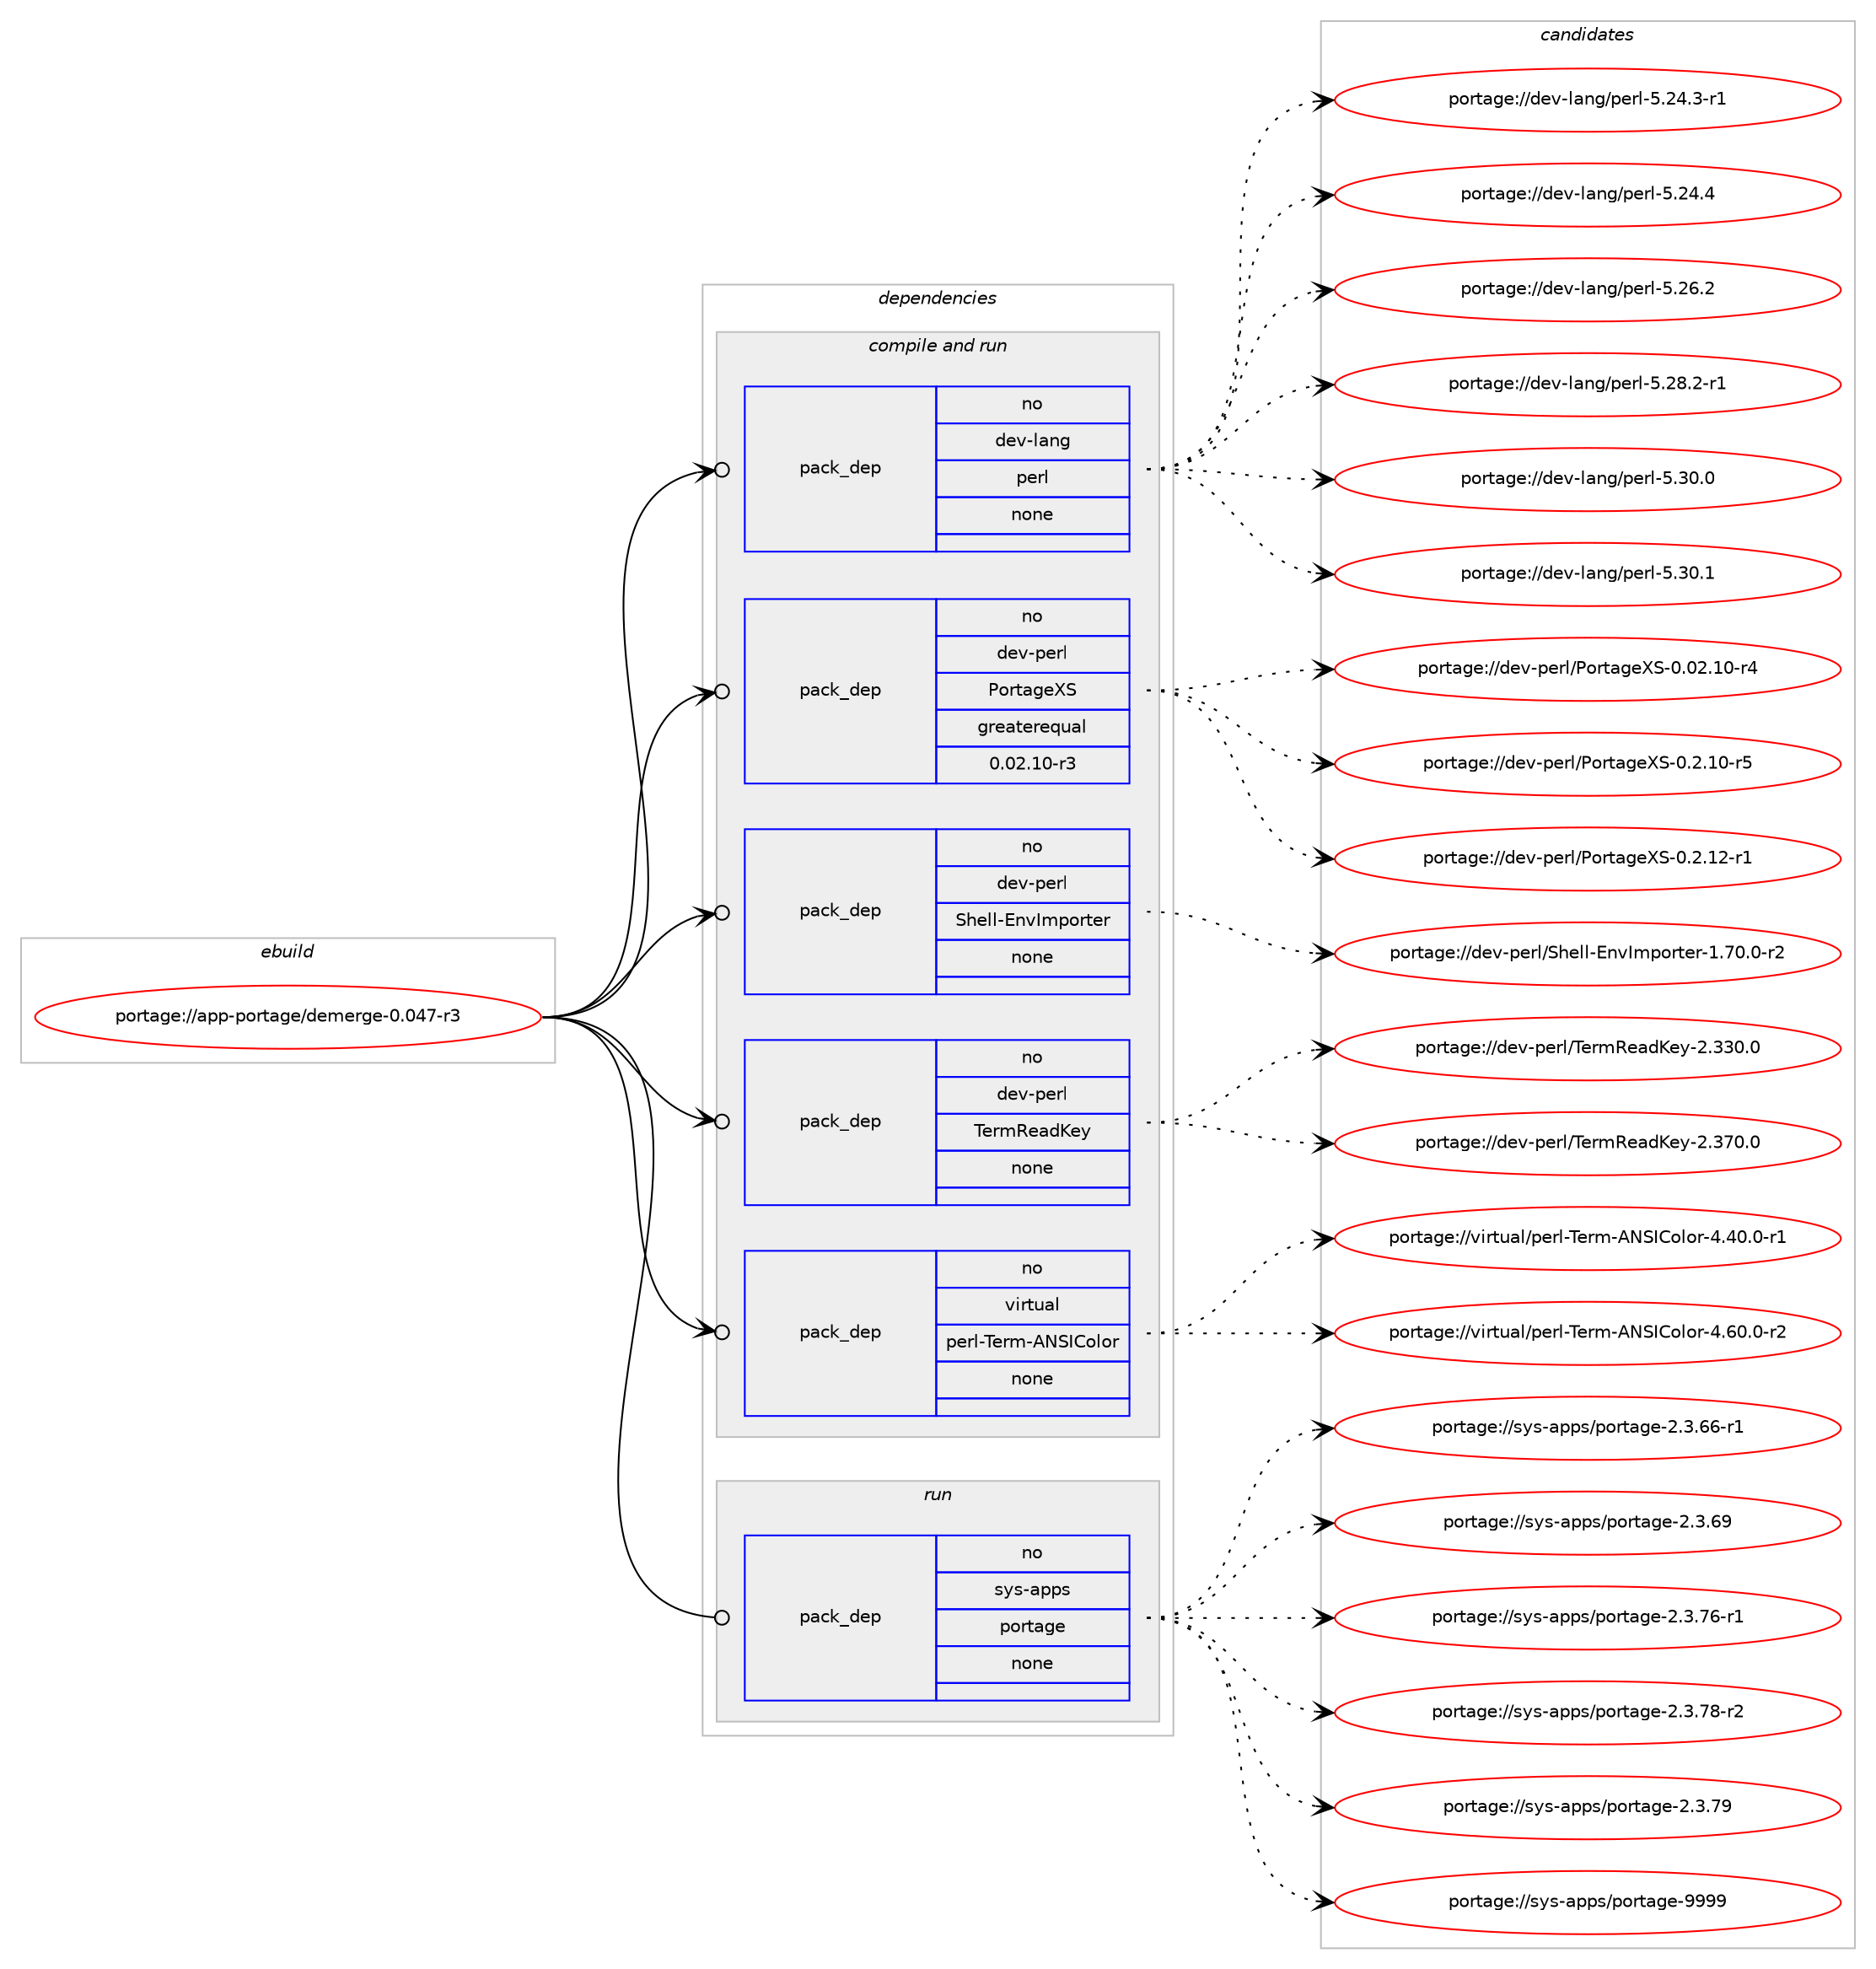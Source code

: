 digraph prolog {

# *************
# Graph options
# *************

newrank=true;
concentrate=true;
compound=true;
graph [rankdir=LR,fontname=Helvetica,fontsize=10,ranksep=1.5];#, ranksep=2.5, nodesep=0.2];
edge  [arrowhead=vee];
node  [fontname=Helvetica,fontsize=10];

# **********
# The ebuild
# **********

subgraph cluster_leftcol {
color=gray;
rank=same;
label=<<i>ebuild</i>>;
id [label="portage://app-portage/demerge-0.047-r3", color=red, width=4, href="../app-portage/demerge-0.047-r3.svg"];
}

# ****************
# The dependencies
# ****************

subgraph cluster_midcol {
color=gray;
label=<<i>dependencies</i>>;
subgraph cluster_compile {
fillcolor="#eeeeee";
style=filled;
label=<<i>compile</i>>;
}
subgraph cluster_compileandrun {
fillcolor="#eeeeee";
style=filled;
label=<<i>compile and run</i>>;
subgraph pack29937 {
dependency40461 [label=<<TABLE BORDER="0" CELLBORDER="1" CELLSPACING="0" CELLPADDING="4" WIDTH="220"><TR><TD ROWSPAN="6" CELLPADDING="30">pack_dep</TD></TR><TR><TD WIDTH="110">no</TD></TR><TR><TD>dev-lang</TD></TR><TR><TD>perl</TD></TR><TR><TD>none</TD></TR><TR><TD></TD></TR></TABLE>>, shape=none, color=blue];
}
id:e -> dependency40461:w [weight=20,style="solid",arrowhead="odotvee"];
subgraph pack29938 {
dependency40462 [label=<<TABLE BORDER="0" CELLBORDER="1" CELLSPACING="0" CELLPADDING="4" WIDTH="220"><TR><TD ROWSPAN="6" CELLPADDING="30">pack_dep</TD></TR><TR><TD WIDTH="110">no</TD></TR><TR><TD>dev-perl</TD></TR><TR><TD>PortageXS</TD></TR><TR><TD>greaterequal</TD></TR><TR><TD>0.02.10-r3</TD></TR></TABLE>>, shape=none, color=blue];
}
id:e -> dependency40462:w [weight=20,style="solid",arrowhead="odotvee"];
subgraph pack29939 {
dependency40463 [label=<<TABLE BORDER="0" CELLBORDER="1" CELLSPACING="0" CELLPADDING="4" WIDTH="220"><TR><TD ROWSPAN="6" CELLPADDING="30">pack_dep</TD></TR><TR><TD WIDTH="110">no</TD></TR><TR><TD>dev-perl</TD></TR><TR><TD>Shell-EnvImporter</TD></TR><TR><TD>none</TD></TR><TR><TD></TD></TR></TABLE>>, shape=none, color=blue];
}
id:e -> dependency40463:w [weight=20,style="solid",arrowhead="odotvee"];
subgraph pack29940 {
dependency40464 [label=<<TABLE BORDER="0" CELLBORDER="1" CELLSPACING="0" CELLPADDING="4" WIDTH="220"><TR><TD ROWSPAN="6" CELLPADDING="30">pack_dep</TD></TR><TR><TD WIDTH="110">no</TD></TR><TR><TD>dev-perl</TD></TR><TR><TD>TermReadKey</TD></TR><TR><TD>none</TD></TR><TR><TD></TD></TR></TABLE>>, shape=none, color=blue];
}
id:e -> dependency40464:w [weight=20,style="solid",arrowhead="odotvee"];
subgraph pack29941 {
dependency40465 [label=<<TABLE BORDER="0" CELLBORDER="1" CELLSPACING="0" CELLPADDING="4" WIDTH="220"><TR><TD ROWSPAN="6" CELLPADDING="30">pack_dep</TD></TR><TR><TD WIDTH="110">no</TD></TR><TR><TD>virtual</TD></TR><TR><TD>perl-Term-ANSIColor</TD></TR><TR><TD>none</TD></TR><TR><TD></TD></TR></TABLE>>, shape=none, color=blue];
}
id:e -> dependency40465:w [weight=20,style="solid",arrowhead="odotvee"];
}
subgraph cluster_run {
fillcolor="#eeeeee";
style=filled;
label=<<i>run</i>>;
subgraph pack29942 {
dependency40466 [label=<<TABLE BORDER="0" CELLBORDER="1" CELLSPACING="0" CELLPADDING="4" WIDTH="220"><TR><TD ROWSPAN="6" CELLPADDING="30">pack_dep</TD></TR><TR><TD WIDTH="110">no</TD></TR><TR><TD>sys-apps</TD></TR><TR><TD>portage</TD></TR><TR><TD>none</TD></TR><TR><TD></TD></TR></TABLE>>, shape=none, color=blue];
}
id:e -> dependency40466:w [weight=20,style="solid",arrowhead="odot"];
}
}

# **************
# The candidates
# **************

subgraph cluster_choices {
rank=same;
color=gray;
label=<<i>candidates</i>>;

subgraph choice29937 {
color=black;
nodesep=1;
choiceportage100101118451089711010347112101114108455346505246514511449 [label="portage://dev-lang/perl-5.24.3-r1", color=red, width=4,href="../dev-lang/perl-5.24.3-r1.svg"];
choiceportage10010111845108971101034711210111410845534650524652 [label="portage://dev-lang/perl-5.24.4", color=red, width=4,href="../dev-lang/perl-5.24.4.svg"];
choiceportage10010111845108971101034711210111410845534650544650 [label="portage://dev-lang/perl-5.26.2", color=red, width=4,href="../dev-lang/perl-5.26.2.svg"];
choiceportage100101118451089711010347112101114108455346505646504511449 [label="portage://dev-lang/perl-5.28.2-r1", color=red, width=4,href="../dev-lang/perl-5.28.2-r1.svg"];
choiceportage10010111845108971101034711210111410845534651484648 [label="portage://dev-lang/perl-5.30.0", color=red, width=4,href="../dev-lang/perl-5.30.0.svg"];
choiceportage10010111845108971101034711210111410845534651484649 [label="portage://dev-lang/perl-5.30.1", color=red, width=4,href="../dev-lang/perl-5.30.1.svg"];
dependency40461:e -> choiceportage100101118451089711010347112101114108455346505246514511449:w [style=dotted,weight="100"];
dependency40461:e -> choiceportage10010111845108971101034711210111410845534650524652:w [style=dotted,weight="100"];
dependency40461:e -> choiceportage10010111845108971101034711210111410845534650544650:w [style=dotted,weight="100"];
dependency40461:e -> choiceportage100101118451089711010347112101114108455346505646504511449:w [style=dotted,weight="100"];
dependency40461:e -> choiceportage10010111845108971101034711210111410845534651484648:w [style=dotted,weight="100"];
dependency40461:e -> choiceportage10010111845108971101034711210111410845534651484649:w [style=dotted,weight="100"];
}
subgraph choice29938 {
color=black;
nodesep=1;
choiceportage10010111845112101114108478011111411697103101888345484648504649484511452 [label="portage://dev-perl/PortageXS-0.02.10-r4", color=red, width=4,href="../dev-perl/PortageXS-0.02.10-r4.svg"];
choiceportage100101118451121011141084780111114116971031018883454846504649484511453 [label="portage://dev-perl/PortageXS-0.2.10-r5", color=red, width=4,href="../dev-perl/PortageXS-0.2.10-r5.svg"];
choiceportage100101118451121011141084780111114116971031018883454846504649504511449 [label="portage://dev-perl/PortageXS-0.2.12-r1", color=red, width=4,href="../dev-perl/PortageXS-0.2.12-r1.svg"];
dependency40462:e -> choiceportage10010111845112101114108478011111411697103101888345484648504649484511452:w [style=dotted,weight="100"];
dependency40462:e -> choiceportage100101118451121011141084780111114116971031018883454846504649484511453:w [style=dotted,weight="100"];
dependency40462:e -> choiceportage100101118451121011141084780111114116971031018883454846504649504511449:w [style=dotted,weight="100"];
}
subgraph choice29939 {
color=black;
nodesep=1;
choiceportage100101118451121011141084783104101108108456911011873109112111114116101114454946554846484511450 [label="portage://dev-perl/Shell-EnvImporter-1.70.0-r2", color=red, width=4,href="../dev-perl/Shell-EnvImporter-1.70.0-r2.svg"];
dependency40463:e -> choiceportage100101118451121011141084783104101108108456911011873109112111114116101114454946554846484511450:w [style=dotted,weight="100"];
}
subgraph choice29940 {
color=black;
nodesep=1;
choiceportage1001011184511210111410847841011141098210197100751011214550465151484648 [label="portage://dev-perl/TermReadKey-2.330.0", color=red, width=4,href="../dev-perl/TermReadKey-2.330.0.svg"];
choiceportage1001011184511210111410847841011141098210197100751011214550465155484648 [label="portage://dev-perl/TermReadKey-2.370.0", color=red, width=4,href="../dev-perl/TermReadKey-2.370.0.svg"];
dependency40464:e -> choiceportage1001011184511210111410847841011141098210197100751011214550465151484648:w [style=dotted,weight="100"];
dependency40464:e -> choiceportage1001011184511210111410847841011141098210197100751011214550465155484648:w [style=dotted,weight="100"];
}
subgraph choice29941 {
color=black;
nodesep=1;
choiceportage11810511411611797108471121011141084584101114109456578837367111108111114455246524846484511449 [label="portage://virtual/perl-Term-ANSIColor-4.40.0-r1", color=red, width=4,href="../virtual/perl-Term-ANSIColor-4.40.0-r1.svg"];
choiceportage11810511411611797108471121011141084584101114109456578837367111108111114455246544846484511450 [label="portage://virtual/perl-Term-ANSIColor-4.60.0-r2", color=red, width=4,href="../virtual/perl-Term-ANSIColor-4.60.0-r2.svg"];
dependency40465:e -> choiceportage11810511411611797108471121011141084584101114109456578837367111108111114455246524846484511449:w [style=dotted,weight="100"];
dependency40465:e -> choiceportage11810511411611797108471121011141084584101114109456578837367111108111114455246544846484511450:w [style=dotted,weight="100"];
}
subgraph choice29942 {
color=black;
nodesep=1;
choiceportage11512111545971121121154711211111411697103101455046514654544511449 [label="portage://sys-apps/portage-2.3.66-r1", color=red, width=4,href="../sys-apps/portage-2.3.66-r1.svg"];
choiceportage1151211154597112112115471121111141169710310145504651465457 [label="portage://sys-apps/portage-2.3.69", color=red, width=4,href="../sys-apps/portage-2.3.69.svg"];
choiceportage11512111545971121121154711211111411697103101455046514655544511449 [label="portage://sys-apps/portage-2.3.76-r1", color=red, width=4,href="../sys-apps/portage-2.3.76-r1.svg"];
choiceportage11512111545971121121154711211111411697103101455046514655564511450 [label="portage://sys-apps/portage-2.3.78-r2", color=red, width=4,href="../sys-apps/portage-2.3.78-r2.svg"];
choiceportage1151211154597112112115471121111141169710310145504651465557 [label="portage://sys-apps/portage-2.3.79", color=red, width=4,href="../sys-apps/portage-2.3.79.svg"];
choiceportage115121115459711211211547112111114116971031014557575757 [label="portage://sys-apps/portage-9999", color=red, width=4,href="../sys-apps/portage-9999.svg"];
dependency40466:e -> choiceportage11512111545971121121154711211111411697103101455046514654544511449:w [style=dotted,weight="100"];
dependency40466:e -> choiceportage1151211154597112112115471121111141169710310145504651465457:w [style=dotted,weight="100"];
dependency40466:e -> choiceportage11512111545971121121154711211111411697103101455046514655544511449:w [style=dotted,weight="100"];
dependency40466:e -> choiceportage11512111545971121121154711211111411697103101455046514655564511450:w [style=dotted,weight="100"];
dependency40466:e -> choiceportage1151211154597112112115471121111141169710310145504651465557:w [style=dotted,weight="100"];
dependency40466:e -> choiceportage115121115459711211211547112111114116971031014557575757:w [style=dotted,weight="100"];
}
}

}
